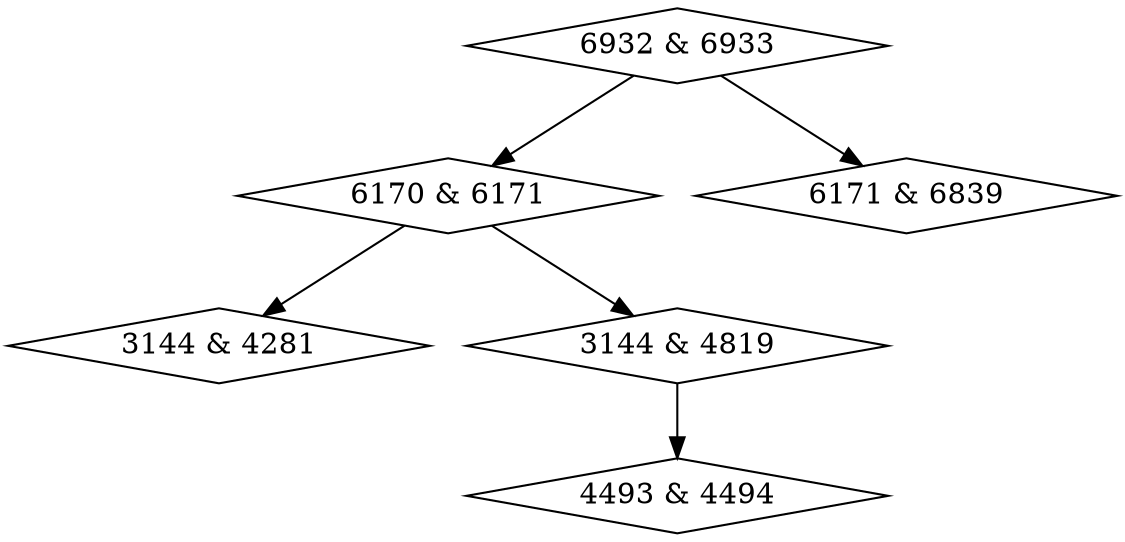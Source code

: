 digraph {
0 [label = "3144 & 4281", shape = diamond];
1 [label = "3144 & 4819", shape = diamond];
2 [label = "4493 & 4494", shape = diamond];
3 [label = "6170 & 6171", shape = diamond];
4 [label = "6171 & 6839", shape = diamond];
5 [label = "6932 & 6933", shape = diamond];
1->2;
3->0;
3->1;
5->3;
5->4;
}
